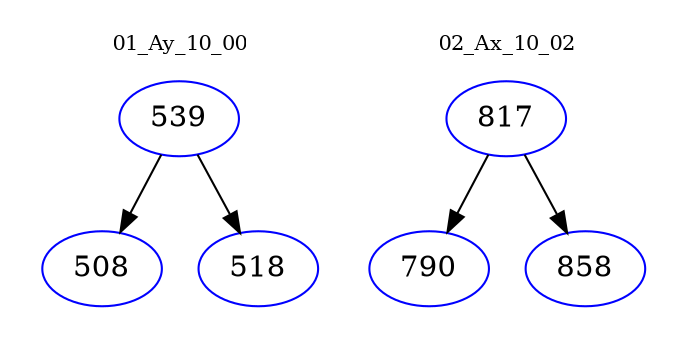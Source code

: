 digraph{
subgraph cluster_0 {
color = white
label = "01_Ay_10_00";
fontsize=10;
T0_539 [label="539", color="blue"]
T0_539 -> T0_508 [color="black"]
T0_508 [label="508", color="blue"]
T0_539 -> T0_518 [color="black"]
T0_518 [label="518", color="blue"]
}
subgraph cluster_1 {
color = white
label = "02_Ax_10_02";
fontsize=10;
T1_817 [label="817", color="blue"]
T1_817 -> T1_790 [color="black"]
T1_790 [label="790", color="blue"]
T1_817 -> T1_858 [color="black"]
T1_858 [label="858", color="blue"]
}
}

